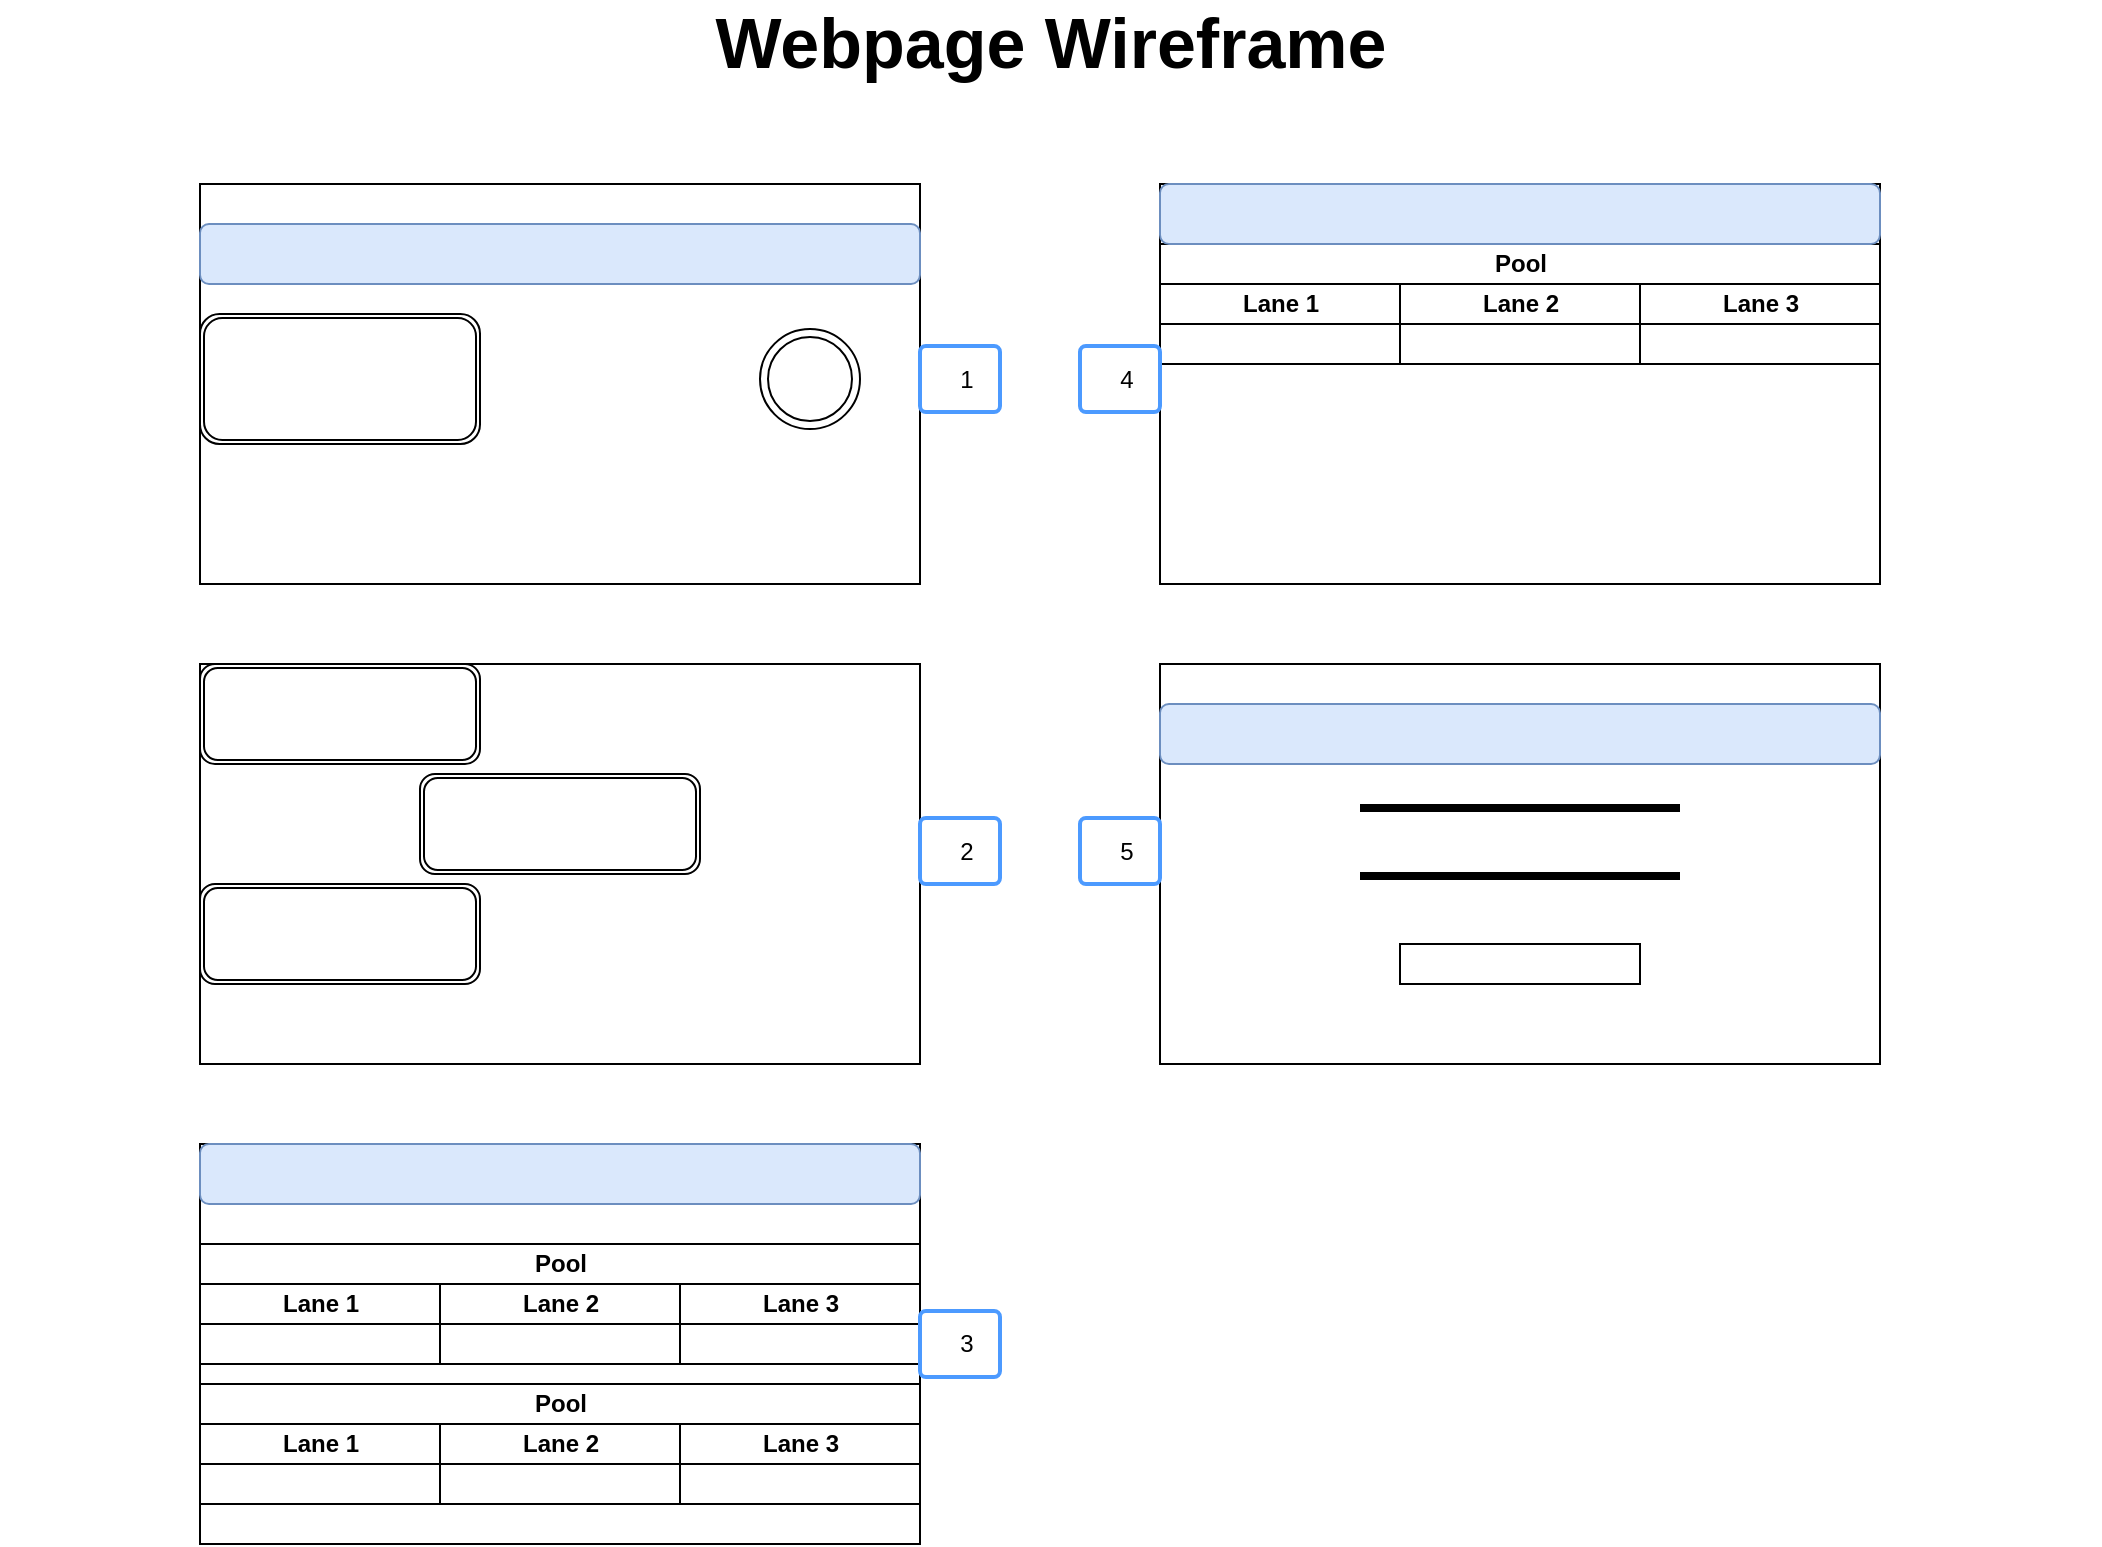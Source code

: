 <mxfile version="12.2.4" pages="1"><diagram id="6z2BMM42Tr7XDQLbRpWm" name="Page-1"><mxGraphModel dx="1060" dy="715" grid="1" gridSize="10" guides="1" tooltips="1" connect="1" arrows="1" fold="1" page="1" pageScale="1" pageWidth="1100" pageHeight="850" math="0" shadow="0"><root><mxCell id="0"/><mxCell id="1" parent="0"/><mxCell id="2" value="Webpage Wireframe" style="text;strokeColor=none;fillColor=none;html=1;fontSize=35;fontStyle=1;verticalAlign=middle;align=center;" parent="1" vertex="1"><mxGeometry x="20" y="26" width="1050" height="40" as="geometry"/></mxCell><mxCell id="5" value="" style="rounded=0;whiteSpace=wrap;html=1;" parent="1" vertex="1"><mxGeometry x="120" y="357" width="360" height="200" as="geometry"/></mxCell><mxCell id="6" value="" style="rounded=0;whiteSpace=wrap;html=1;" parent="1" vertex="1"><mxGeometry x="120" y="117" width="360" height="200" as="geometry"/></mxCell><mxCell id="7" value="" style="rounded=0;whiteSpace=wrap;html=1;" parent="1" vertex="1"><mxGeometry x="120" y="597" width="360" height="200" as="geometry"/></mxCell><mxCell id="8" value="" style="rounded=0;whiteSpace=wrap;html=1;" parent="1" vertex="1"><mxGeometry x="600" y="117" width="360" height="200" as="geometry"/></mxCell><mxCell id="9" value="" style="rounded=0;whiteSpace=wrap;html=1;" parent="1" vertex="1"><mxGeometry x="600" y="357" width="360" height="200" as="geometry"/></mxCell><mxCell id="10" value="" style="rounded=1;whiteSpace=wrap;html=1;fillColor=#dae8fc;strokeColor=#6c8ebf;" parent="1" vertex="1"><mxGeometry x="600" y="377" width="360" height="30" as="geometry"/></mxCell><mxCell id="14" value="" style="line;strokeWidth=4;html=1;perimeter=backbonePerimeter;points=[];outlineConnect=0;" parent="1" vertex="1"><mxGeometry x="700" y="424" width="160" height="10" as="geometry"/></mxCell><mxCell id="16" value="" style="line;strokeWidth=4;html=1;perimeter=backbonePerimeter;points=[];outlineConnect=0;" parent="1" vertex="1"><mxGeometry x="700" y="458" width="160" height="10" as="geometry"/></mxCell><mxCell id="17" value="" style="rounded=0;whiteSpace=wrap;html=1;" parent="1" vertex="1"><mxGeometry x="720" y="497" width="120" height="20" as="geometry"/></mxCell><mxCell id="18" value="" style="rounded=1;whiteSpace=wrap;html=1;fillColor=#dae8fc;strokeColor=#6c8ebf;" parent="1" vertex="1"><mxGeometry x="120" y="597" width="360" height="30" as="geometry"/></mxCell><mxCell id="33" value="Pool" style="swimlane;html=1;childLayout=stackLayout;resizeParent=1;resizeParentMax=0;startSize=20;" parent="1" vertex="1"><mxGeometry x="600" y="147" width="360" height="60" as="geometry"/></mxCell><mxCell id="34" value="Lane 1" style="swimlane;html=1;startSize=20;" parent="33" vertex="1"><mxGeometry y="20" width="120" height="40" as="geometry"/></mxCell><mxCell id="35" value="Lane 2" style="swimlane;html=1;startSize=20;" parent="33" vertex="1"><mxGeometry x="120" y="20" width="120" height="40" as="geometry"/></mxCell><mxCell id="36" value="Lane 3" style="swimlane;html=1;startSize=20;" parent="33" vertex="1"><mxGeometry x="240" y="20" width="120" height="40" as="geometry"/></mxCell><mxCell id="37" value="" style="rounded=1;whiteSpace=wrap;html=1;fillColor=#dae8fc;strokeColor=#6c8ebf;" parent="1" vertex="1"><mxGeometry x="600" y="117" width="360" height="30" as="geometry"/></mxCell><mxCell id="43" value="Pool" style="swimlane;html=1;childLayout=stackLayout;resizeParent=1;resizeParentMax=0;startSize=20;" parent="1" vertex="1"><mxGeometry x="120" y="647" width="360" height="60" as="geometry"/></mxCell><mxCell id="44" value="Lane 1" style="swimlane;html=1;startSize=20;" parent="43" vertex="1"><mxGeometry y="20" width="120" height="40" as="geometry"/></mxCell><mxCell id="45" value="Lane 2" style="swimlane;html=1;startSize=20;" parent="43" vertex="1"><mxGeometry x="120" y="20" width="120" height="40" as="geometry"/></mxCell><mxCell id="46" value="Lane 3" style="swimlane;html=1;startSize=20;" parent="43" vertex="1"><mxGeometry x="240" y="20" width="120" height="40" as="geometry"/></mxCell><mxCell id="52" value="Pool" style="swimlane;html=1;childLayout=stackLayout;resizeParent=1;resizeParentMax=0;startSize=20;" parent="1" vertex="1"><mxGeometry x="120" y="717" width="360" height="60" as="geometry"/></mxCell><mxCell id="53" value="Lane 1" style="swimlane;html=1;startSize=20;" parent="52" vertex="1"><mxGeometry y="20" width="120" height="40" as="geometry"/></mxCell><mxCell id="54" value="Lane 2" style="swimlane;html=1;startSize=20;" parent="52" vertex="1"><mxGeometry x="120" y="20" width="120" height="40" as="geometry"/></mxCell><mxCell id="55" value="Lane 3" style="swimlane;html=1;startSize=20;" parent="52" vertex="1"><mxGeometry x="240" y="20" width="120" height="40" as="geometry"/></mxCell><mxCell id="56" value="" style="shape=ext;double=1;rounded=1;whiteSpace=wrap;html=1;" parent="1" vertex="1"><mxGeometry x="120" y="357" width="140" height="50" as="geometry"/></mxCell><mxCell id="58" value="" style="shape=ext;double=1;rounded=1;whiteSpace=wrap;html=1;" parent="1" vertex="1"><mxGeometry x="230" y="412" width="140" height="50" as="geometry"/></mxCell><mxCell id="59" value="" style="shape=ext;double=1;rounded=1;whiteSpace=wrap;html=1;" parent="1" vertex="1"><mxGeometry x="120" y="467" width="140" height="50" as="geometry"/></mxCell><mxCell id="60" value="" style="rounded=1;whiteSpace=wrap;html=1;fillColor=#dae8fc;strokeColor=#6c8ebf;" parent="1" vertex="1"><mxGeometry x="120" y="137" width="360" height="30" as="geometry"/></mxCell><mxCell id="61" value="" style="shape=ext;double=1;rounded=1;whiteSpace=wrap;html=1;" parent="1" vertex="1"><mxGeometry x="120" y="182" width="140" height="65" as="geometry"/></mxCell><mxCell id="62" value="" style="ellipse;shape=doubleEllipse;whiteSpace=wrap;html=1;aspect=fixed;" parent="1" vertex="1"><mxGeometry x="400" y="189.5" width="50" height="50" as="geometry"/></mxCell><mxCell id="64" value="1" style="rounded=1;arcSize=9;align=center;spacingLeft=5;strokeColor=#4C9AFF;html=1;strokeWidth=2;fontSize=12" parent="1" vertex="1"><mxGeometry x="480" y="198" width="40" height="33" as="geometry"/></mxCell><mxCell id="66" value="2" style="rounded=1;arcSize=9;align=center;spacingLeft=5;strokeColor=#4C9AFF;html=1;strokeWidth=2;fontSize=12" parent="1" vertex="1"><mxGeometry x="480" y="434" width="40" height="33" as="geometry"/></mxCell><mxCell id="67" value="3" style="rounded=1;arcSize=9;align=center;spacingLeft=5;strokeColor=#4C9AFF;html=1;strokeWidth=2;fontSize=12" parent="1" vertex="1"><mxGeometry x="480" y="680.5" width="40" height="33" as="geometry"/></mxCell><mxCell id="68" value="4" style="rounded=1;arcSize=9;align=center;spacingLeft=5;strokeColor=#4C9AFF;html=1;strokeWidth=2;fontSize=12" parent="1" vertex="1"><mxGeometry x="560" y="198" width="40" height="33" as="geometry"/></mxCell><mxCell id="69" value="5" style="rounded=1;arcSize=9;align=center;spacingLeft=5;strokeColor=#4C9AFF;html=1;strokeWidth=2;fontSize=12" parent="1" vertex="1"><mxGeometry x="560" y="434" width="40" height="33" as="geometry"/></mxCell></root></mxGraphModel></diagram></mxfile>